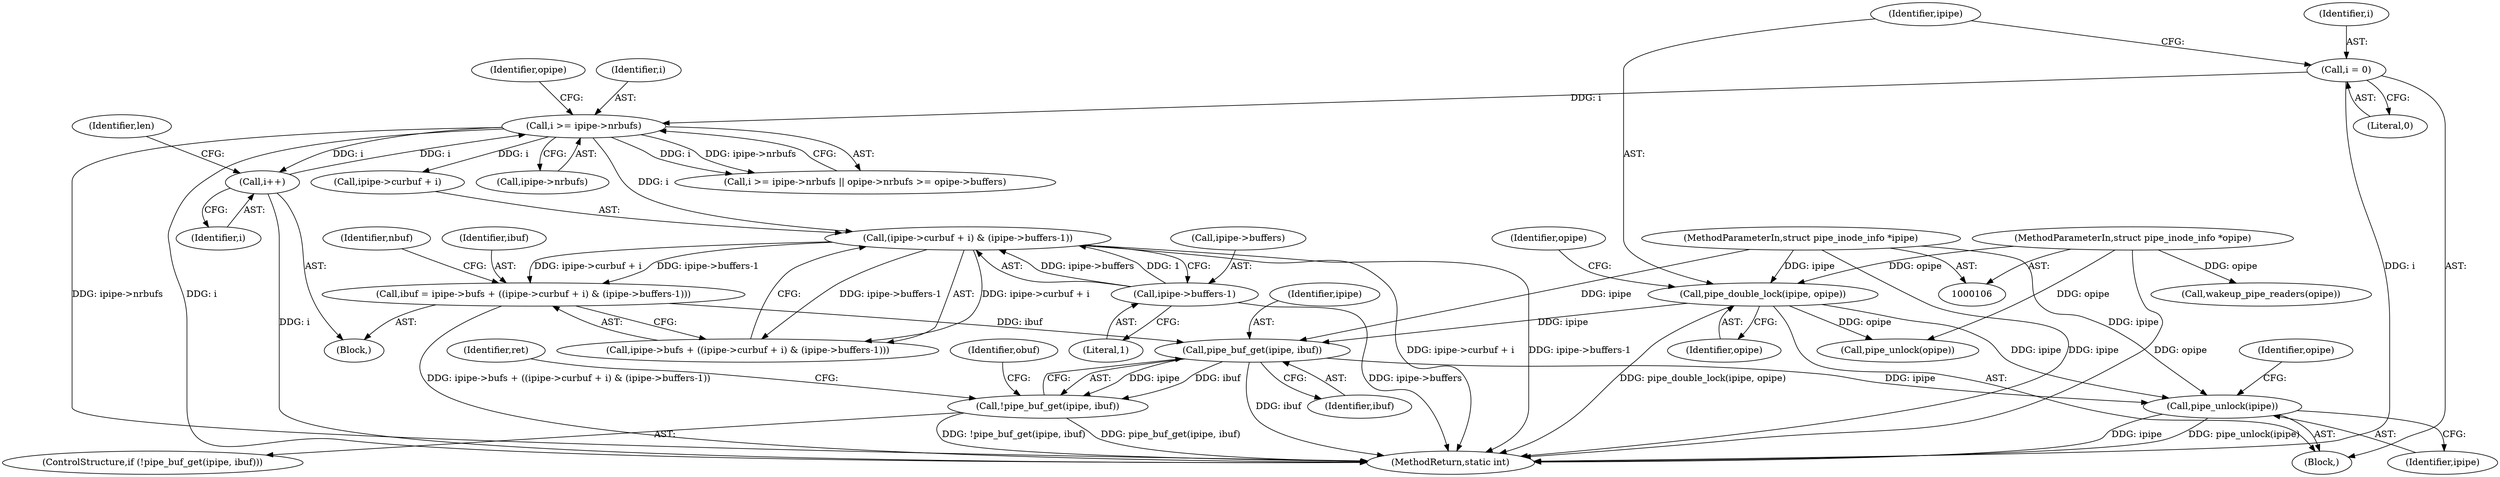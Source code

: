 digraph "0_linux_6b3a707736301c2128ca85ce85fb13f60b5e350a_1@pointer" {
"1000195" [label="(Call,pipe_buf_get(ipipe, ibuf))"];
"1000123" [label="(Call,pipe_double_lock(ipipe, opipe))"];
"1000107" [label="(MethodParameterIn,struct pipe_inode_info *ipipe)"];
"1000108" [label="(MethodParameterIn,struct pipe_inode_info *opipe)"];
"1000161" [label="(Call,ibuf = ipipe->bufs + ((ipipe->curbuf + i) & (ipipe->buffers-1)))"];
"1000167" [label="(Call,(ipipe->curbuf + i) & (ipipe->buffers-1))"];
"1000148" [label="(Call,i >= ipipe->nrbufs)"];
"1000252" [label="(Call,i++)"];
"1000119" [label="(Call,i = 0)"];
"1000173" [label="(Call,ipipe->buffers-1)"];
"1000194" [label="(Call,!pipe_buf_get(ipipe, ibuf))"];
"1000270" [label="(Call,pipe_unlock(ipipe))"];
"1000119" [label="(Call,i = 0)"];
"1000150" [label="(Call,ipipe->nrbufs)"];
"1000197" [label="(Identifier,ibuf)"];
"1000273" [label="(Identifier,opipe)"];
"1000272" [label="(Call,pipe_unlock(opipe))"];
"1000163" [label="(Call,ipipe->bufs + ((ipipe->curbuf + i) & (ipipe->buffers-1)))"];
"1000111" [label="(Block,)"];
"1000161" [label="(Call,ibuf = ipipe->bufs + ((ipipe->curbuf + i) & (ipipe->buffers-1)))"];
"1000201" [label="(Identifier,ret)"];
"1000127" [label="(Block,)"];
"1000162" [label="(Identifier,ibuf)"];
"1000155" [label="(Identifier,opipe)"];
"1000194" [label="(Call,!pipe_buf_get(ipipe, ibuf))"];
"1000108" [label="(MethodParameterIn,struct pipe_inode_info *opipe)"];
"1000177" [label="(Literal,1)"];
"1000271" [label="(Identifier,ipipe)"];
"1000179" [label="(Identifier,nbuf)"];
"1000148" [label="(Call,i >= ipipe->nrbufs)"];
"1000209" [label="(Identifier,obuf)"];
"1000107" [label="(MethodParameterIn,struct pipe_inode_info *ipipe)"];
"1000125" [label="(Identifier,opipe)"];
"1000168" [label="(Call,ipipe->curbuf + i)"];
"1000254" [label="(Identifier,len)"];
"1000167" [label="(Call,(ipipe->curbuf + i) & (ipipe->buffers-1))"];
"1000196" [label="(Identifier,ipipe)"];
"1000131" [label="(Identifier,opipe)"];
"1000174" [label="(Call,ipipe->buffers)"];
"1000282" [label="(MethodReturn,static int)"];
"1000149" [label="(Identifier,i)"];
"1000121" [label="(Literal,0)"];
"1000270" [label="(Call,pipe_unlock(ipipe))"];
"1000278" [label="(Call,wakeup_pipe_readers(opipe))"];
"1000195" [label="(Call,pipe_buf_get(ipipe, ibuf))"];
"1000173" [label="(Call,ipipe->buffers-1)"];
"1000147" [label="(Call,i >= ipipe->nrbufs || opipe->nrbufs >= opipe->buffers)"];
"1000193" [label="(ControlStructure,if (!pipe_buf_get(ipipe, ibuf)))"];
"1000252" [label="(Call,i++)"];
"1000253" [label="(Identifier,i)"];
"1000120" [label="(Identifier,i)"];
"1000123" [label="(Call,pipe_double_lock(ipipe, opipe))"];
"1000124" [label="(Identifier,ipipe)"];
"1000195" -> "1000194"  [label="AST: "];
"1000195" -> "1000197"  [label="CFG: "];
"1000196" -> "1000195"  [label="AST: "];
"1000197" -> "1000195"  [label="AST: "];
"1000194" -> "1000195"  [label="CFG: "];
"1000195" -> "1000282"  [label="DDG: ibuf"];
"1000195" -> "1000194"  [label="DDG: ipipe"];
"1000195" -> "1000194"  [label="DDG: ibuf"];
"1000123" -> "1000195"  [label="DDG: ipipe"];
"1000107" -> "1000195"  [label="DDG: ipipe"];
"1000161" -> "1000195"  [label="DDG: ibuf"];
"1000195" -> "1000270"  [label="DDG: ipipe"];
"1000123" -> "1000111"  [label="AST: "];
"1000123" -> "1000125"  [label="CFG: "];
"1000124" -> "1000123"  [label="AST: "];
"1000125" -> "1000123"  [label="AST: "];
"1000131" -> "1000123"  [label="CFG: "];
"1000123" -> "1000282"  [label="DDG: pipe_double_lock(ipipe, opipe)"];
"1000107" -> "1000123"  [label="DDG: ipipe"];
"1000108" -> "1000123"  [label="DDG: opipe"];
"1000123" -> "1000270"  [label="DDG: ipipe"];
"1000123" -> "1000272"  [label="DDG: opipe"];
"1000107" -> "1000106"  [label="AST: "];
"1000107" -> "1000282"  [label="DDG: ipipe"];
"1000107" -> "1000270"  [label="DDG: ipipe"];
"1000108" -> "1000106"  [label="AST: "];
"1000108" -> "1000282"  [label="DDG: opipe"];
"1000108" -> "1000272"  [label="DDG: opipe"];
"1000108" -> "1000278"  [label="DDG: opipe"];
"1000161" -> "1000127"  [label="AST: "];
"1000161" -> "1000163"  [label="CFG: "];
"1000162" -> "1000161"  [label="AST: "];
"1000163" -> "1000161"  [label="AST: "];
"1000179" -> "1000161"  [label="CFG: "];
"1000161" -> "1000282"  [label="DDG: ipipe->bufs + ((ipipe->curbuf + i) & (ipipe->buffers-1))"];
"1000167" -> "1000161"  [label="DDG: ipipe->curbuf + i"];
"1000167" -> "1000161"  [label="DDG: ipipe->buffers-1"];
"1000167" -> "1000163"  [label="AST: "];
"1000167" -> "1000173"  [label="CFG: "];
"1000168" -> "1000167"  [label="AST: "];
"1000173" -> "1000167"  [label="AST: "];
"1000163" -> "1000167"  [label="CFG: "];
"1000167" -> "1000282"  [label="DDG: ipipe->curbuf + i"];
"1000167" -> "1000282"  [label="DDG: ipipe->buffers-1"];
"1000167" -> "1000163"  [label="DDG: ipipe->curbuf + i"];
"1000167" -> "1000163"  [label="DDG: ipipe->buffers-1"];
"1000148" -> "1000167"  [label="DDG: i"];
"1000173" -> "1000167"  [label="DDG: ipipe->buffers"];
"1000173" -> "1000167"  [label="DDG: 1"];
"1000148" -> "1000147"  [label="AST: "];
"1000148" -> "1000150"  [label="CFG: "];
"1000149" -> "1000148"  [label="AST: "];
"1000150" -> "1000148"  [label="AST: "];
"1000155" -> "1000148"  [label="CFG: "];
"1000147" -> "1000148"  [label="CFG: "];
"1000148" -> "1000282"  [label="DDG: i"];
"1000148" -> "1000282"  [label="DDG: ipipe->nrbufs"];
"1000148" -> "1000147"  [label="DDG: i"];
"1000148" -> "1000147"  [label="DDG: ipipe->nrbufs"];
"1000252" -> "1000148"  [label="DDG: i"];
"1000119" -> "1000148"  [label="DDG: i"];
"1000148" -> "1000168"  [label="DDG: i"];
"1000148" -> "1000252"  [label="DDG: i"];
"1000252" -> "1000127"  [label="AST: "];
"1000252" -> "1000253"  [label="CFG: "];
"1000253" -> "1000252"  [label="AST: "];
"1000254" -> "1000252"  [label="CFG: "];
"1000252" -> "1000282"  [label="DDG: i"];
"1000119" -> "1000111"  [label="AST: "];
"1000119" -> "1000121"  [label="CFG: "];
"1000120" -> "1000119"  [label="AST: "];
"1000121" -> "1000119"  [label="AST: "];
"1000124" -> "1000119"  [label="CFG: "];
"1000119" -> "1000282"  [label="DDG: i"];
"1000173" -> "1000177"  [label="CFG: "];
"1000174" -> "1000173"  [label="AST: "];
"1000177" -> "1000173"  [label="AST: "];
"1000173" -> "1000282"  [label="DDG: ipipe->buffers"];
"1000194" -> "1000193"  [label="AST: "];
"1000201" -> "1000194"  [label="CFG: "];
"1000209" -> "1000194"  [label="CFG: "];
"1000194" -> "1000282"  [label="DDG: !pipe_buf_get(ipipe, ibuf)"];
"1000194" -> "1000282"  [label="DDG: pipe_buf_get(ipipe, ibuf)"];
"1000270" -> "1000111"  [label="AST: "];
"1000270" -> "1000271"  [label="CFG: "];
"1000271" -> "1000270"  [label="AST: "];
"1000273" -> "1000270"  [label="CFG: "];
"1000270" -> "1000282"  [label="DDG: pipe_unlock(ipipe)"];
"1000270" -> "1000282"  [label="DDG: ipipe"];
}
